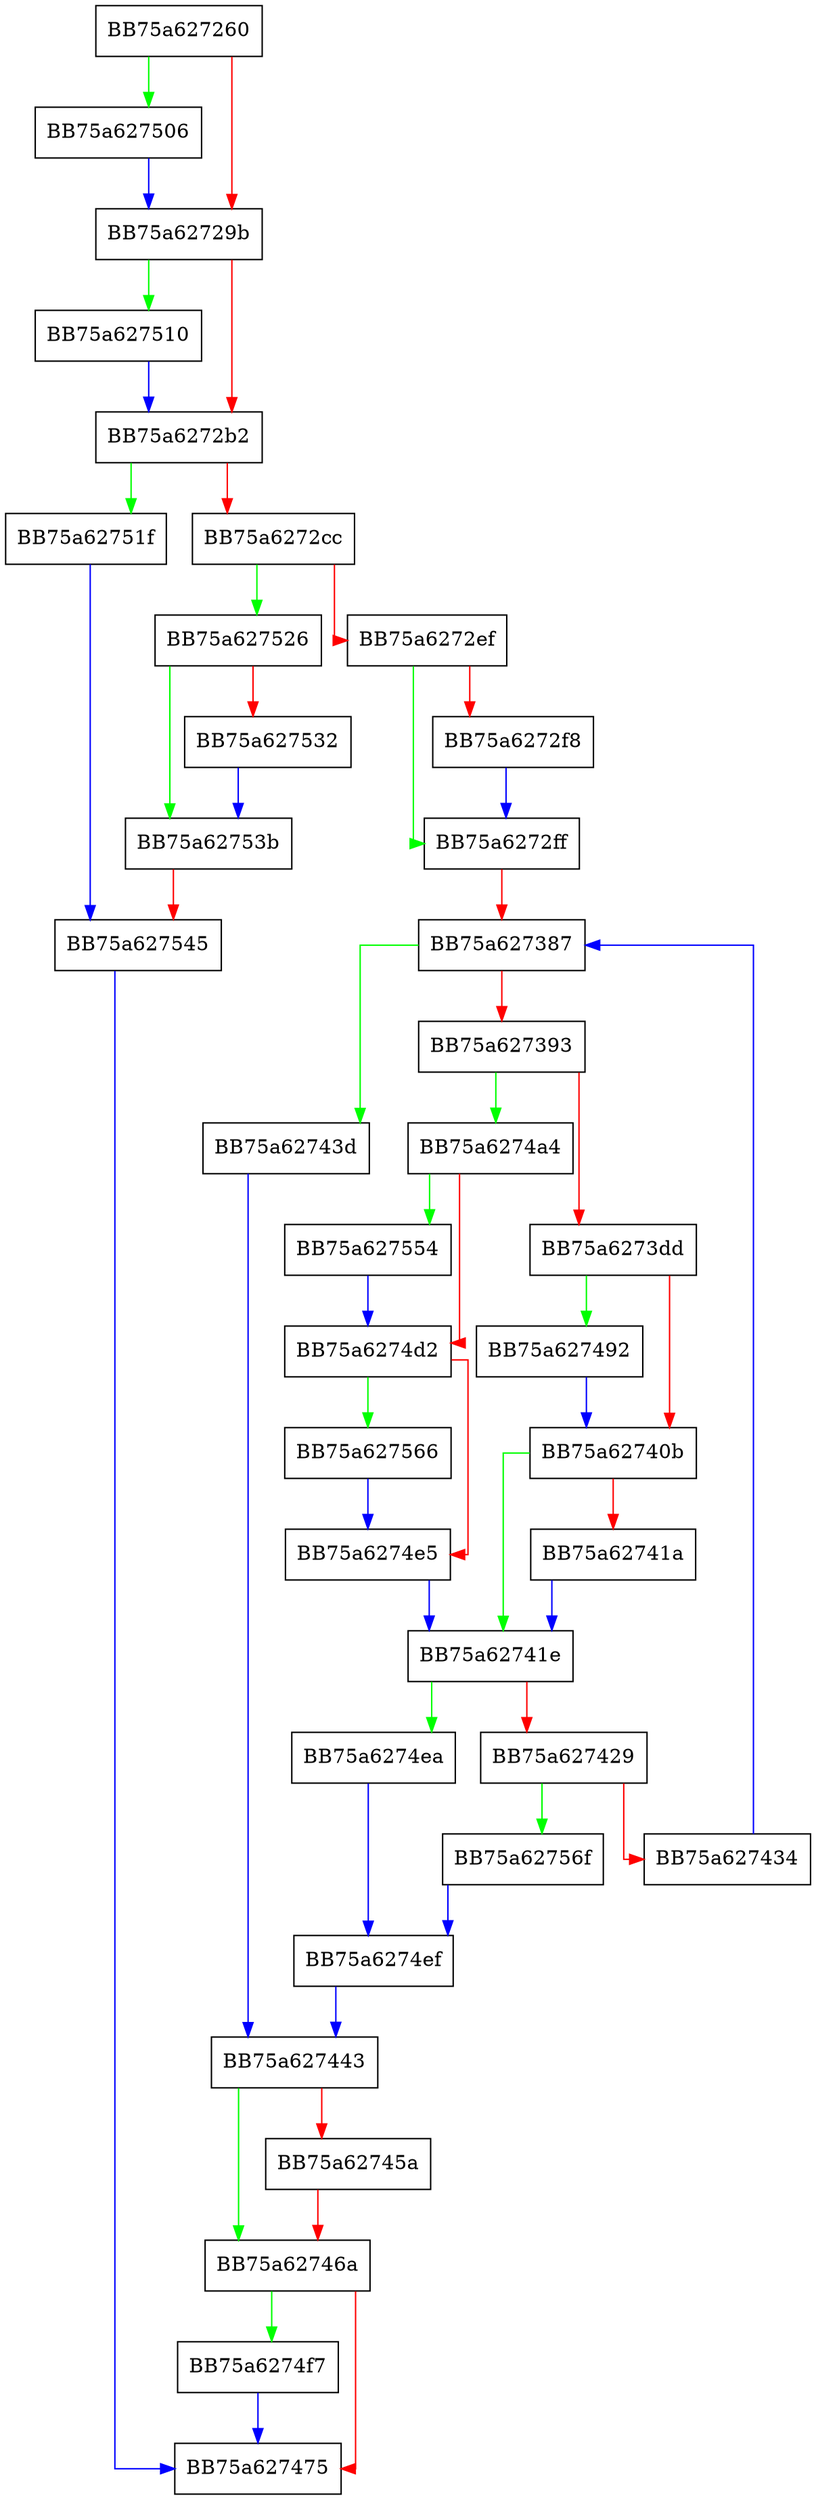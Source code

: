 digraph onScanFiles {
  node [shape="box"];
  graph [splines=ortho];
  BB75a627260 -> BB75a627506 [color="green"];
  BB75a627260 -> BB75a62729b [color="red"];
  BB75a62729b -> BB75a627510 [color="green"];
  BB75a62729b -> BB75a6272b2 [color="red"];
  BB75a6272b2 -> BB75a62751f [color="green"];
  BB75a6272b2 -> BB75a6272cc [color="red"];
  BB75a6272cc -> BB75a627526 [color="green"];
  BB75a6272cc -> BB75a6272ef [color="red"];
  BB75a6272ef -> BB75a6272ff [color="green"];
  BB75a6272ef -> BB75a6272f8 [color="red"];
  BB75a6272f8 -> BB75a6272ff [color="blue"];
  BB75a6272ff -> BB75a627387 [color="red"];
  BB75a627387 -> BB75a62743d [color="green"];
  BB75a627387 -> BB75a627393 [color="red"];
  BB75a627393 -> BB75a6274a4 [color="green"];
  BB75a627393 -> BB75a6273dd [color="red"];
  BB75a6273dd -> BB75a627492 [color="green"];
  BB75a6273dd -> BB75a62740b [color="red"];
  BB75a62740b -> BB75a62741e [color="green"];
  BB75a62740b -> BB75a62741a [color="red"];
  BB75a62741a -> BB75a62741e [color="blue"];
  BB75a62741e -> BB75a6274ea [color="green"];
  BB75a62741e -> BB75a627429 [color="red"];
  BB75a627429 -> BB75a62756f [color="green"];
  BB75a627429 -> BB75a627434 [color="red"];
  BB75a627434 -> BB75a627387 [color="blue"];
  BB75a62743d -> BB75a627443 [color="blue"];
  BB75a627443 -> BB75a62746a [color="green"];
  BB75a627443 -> BB75a62745a [color="red"];
  BB75a62745a -> BB75a62746a [color="red"];
  BB75a62746a -> BB75a6274f7 [color="green"];
  BB75a62746a -> BB75a627475 [color="red"];
  BB75a627492 -> BB75a62740b [color="blue"];
  BB75a6274a4 -> BB75a627554 [color="green"];
  BB75a6274a4 -> BB75a6274d2 [color="red"];
  BB75a6274d2 -> BB75a627566 [color="green"];
  BB75a6274d2 -> BB75a6274e5 [color="red"];
  BB75a6274e5 -> BB75a62741e [color="blue"];
  BB75a6274ea -> BB75a6274ef [color="blue"];
  BB75a6274ef -> BB75a627443 [color="blue"];
  BB75a6274f7 -> BB75a627475 [color="blue"];
  BB75a627506 -> BB75a62729b [color="blue"];
  BB75a627510 -> BB75a6272b2 [color="blue"];
  BB75a62751f -> BB75a627545 [color="blue"];
  BB75a627526 -> BB75a62753b [color="green"];
  BB75a627526 -> BB75a627532 [color="red"];
  BB75a627532 -> BB75a62753b [color="blue"];
  BB75a62753b -> BB75a627545 [color="red"];
  BB75a627545 -> BB75a627475 [color="blue"];
  BB75a627554 -> BB75a6274d2 [color="blue"];
  BB75a627566 -> BB75a6274e5 [color="blue"];
  BB75a62756f -> BB75a6274ef [color="blue"];
}